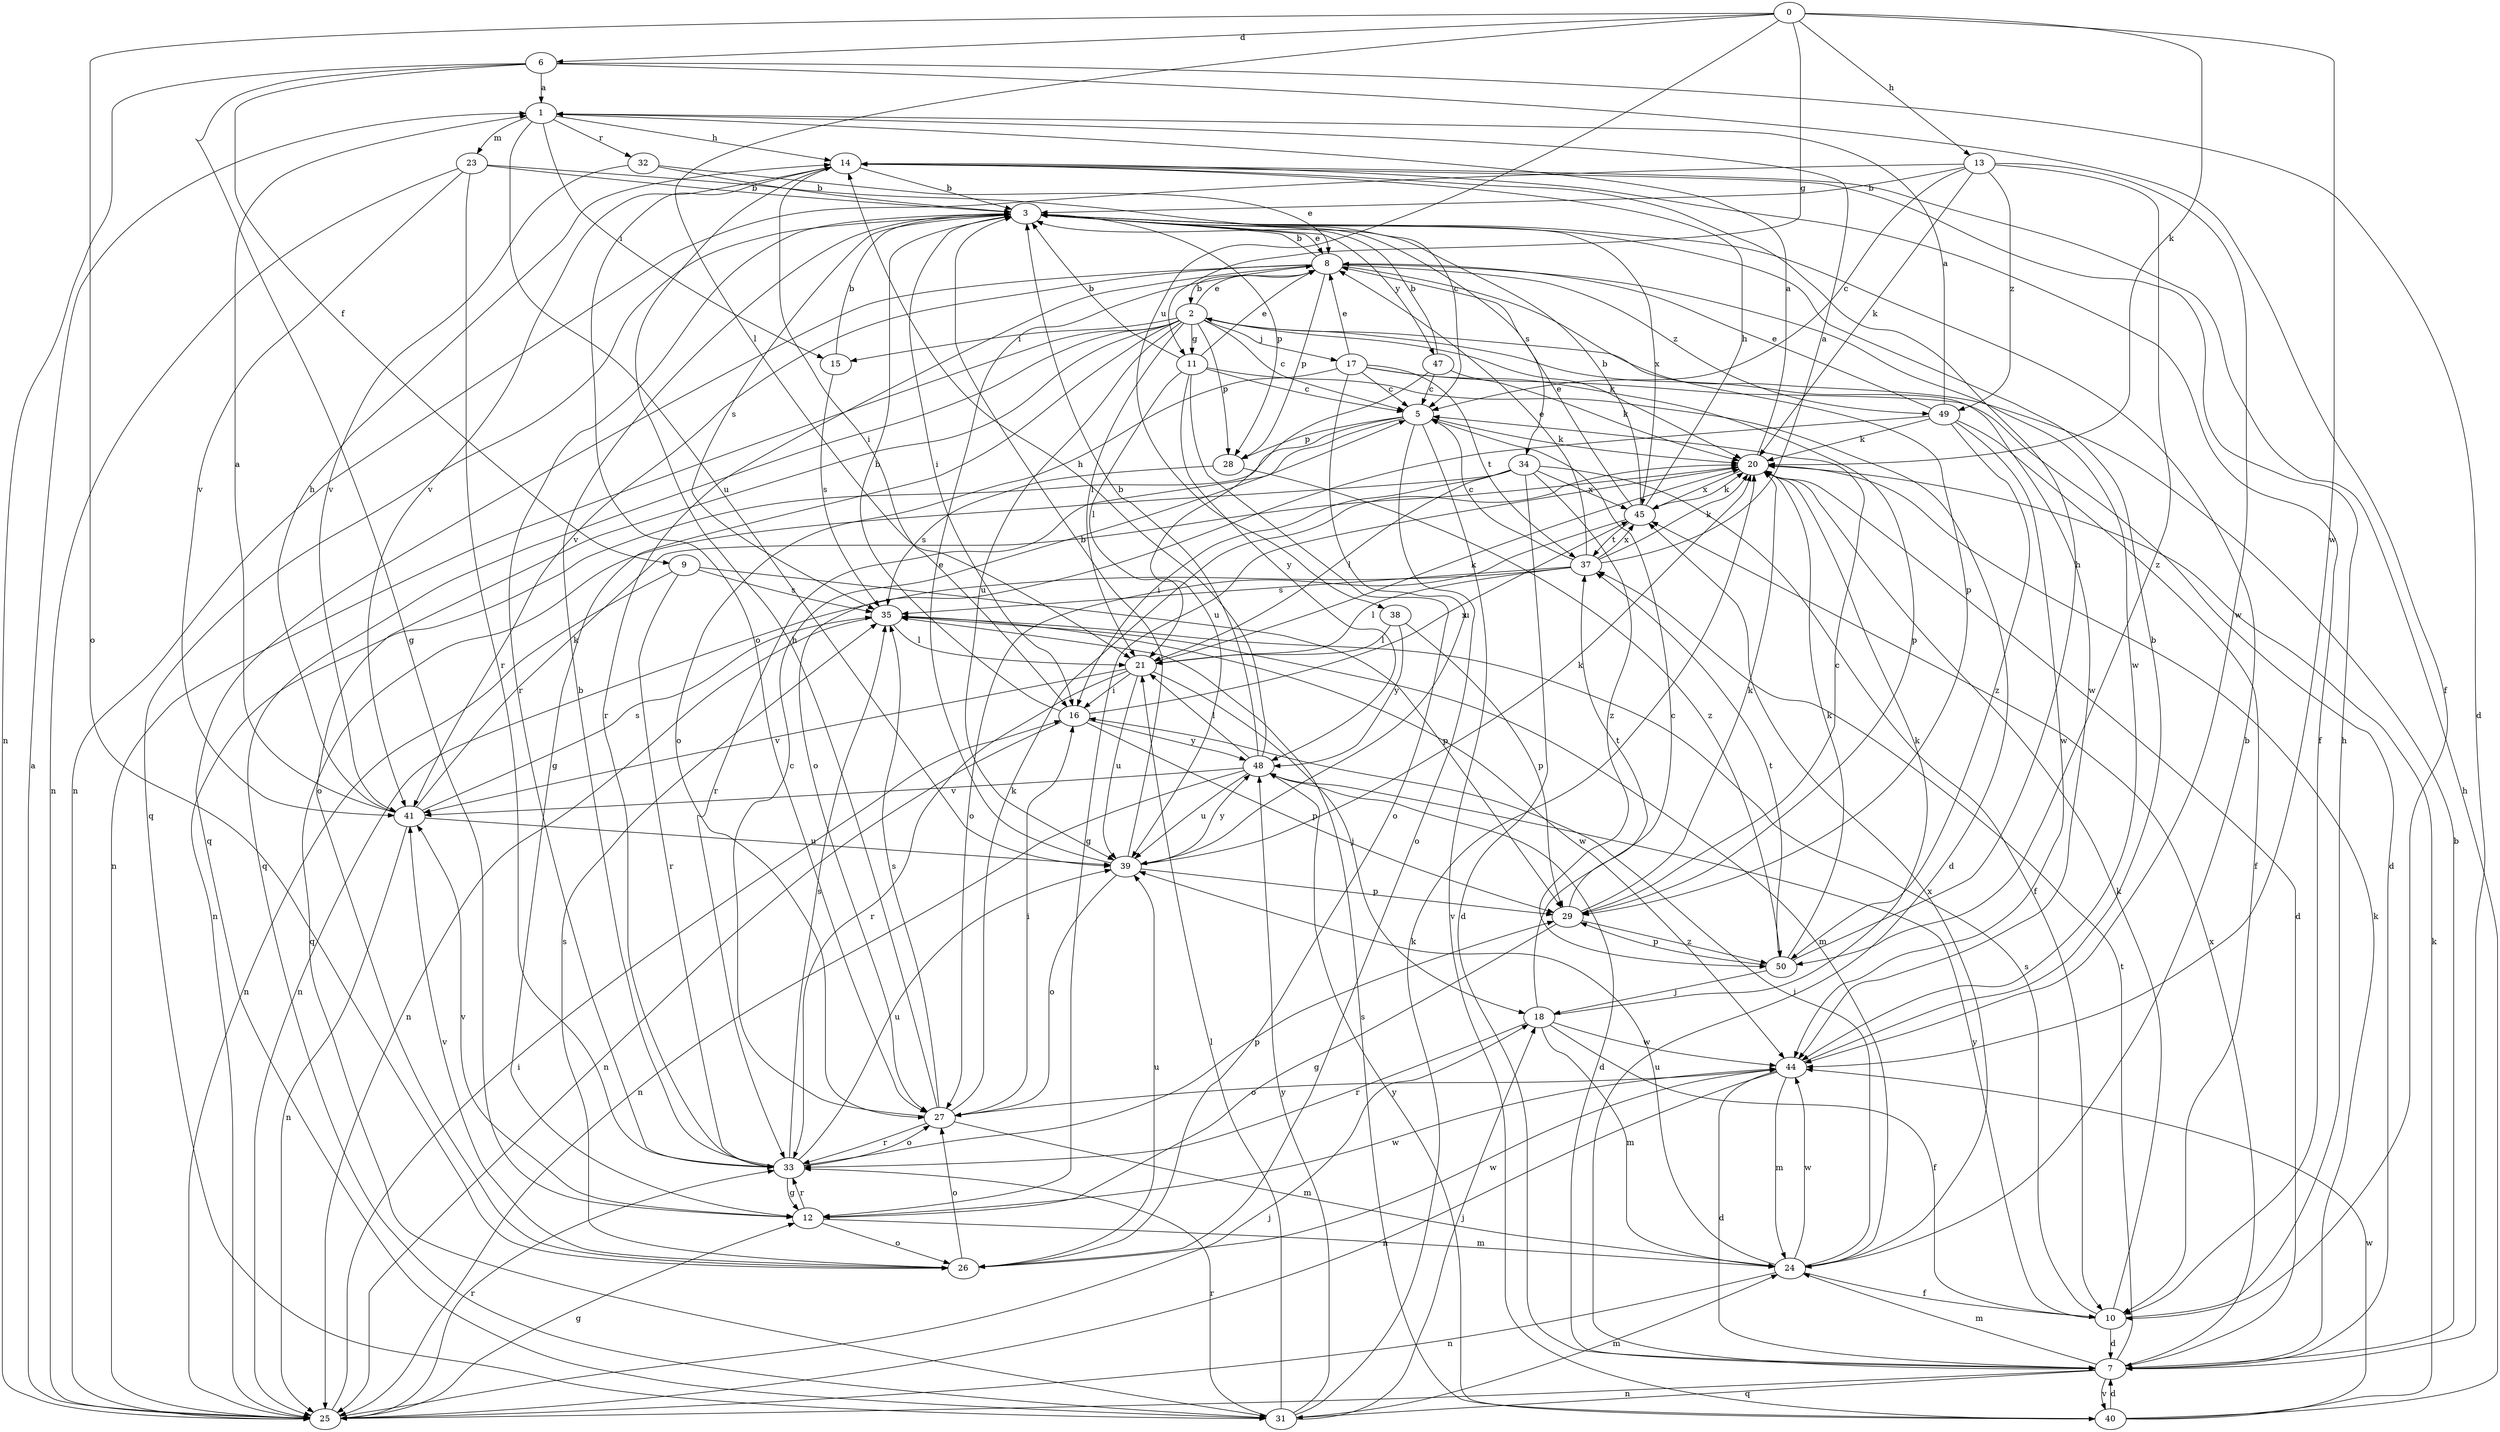 strict digraph  {
0;
1;
2;
3;
5;
6;
7;
8;
9;
10;
11;
12;
13;
14;
15;
16;
17;
18;
20;
21;
23;
24;
25;
26;
27;
28;
29;
31;
32;
33;
34;
35;
37;
38;
39;
40;
41;
44;
45;
47;
48;
49;
50;
0 -> 6  [label=d];
0 -> 11  [label=g];
0 -> 13  [label=h];
0 -> 20  [label=k];
0 -> 21  [label=l];
0 -> 26  [label=o];
0 -> 38  [label=u];
0 -> 44  [label=w];
1 -> 14  [label=h];
1 -> 15  [label=i];
1 -> 23  [label=m];
1 -> 32  [label=r];
1 -> 39  [label=u];
2 -> 5  [label=c];
2 -> 8  [label=e];
2 -> 11  [label=g];
2 -> 12  [label=g];
2 -> 15  [label=i];
2 -> 17  [label=j];
2 -> 20  [label=k];
2 -> 21  [label=l];
2 -> 25  [label=n];
2 -> 26  [label=o];
2 -> 28  [label=p];
2 -> 31  [label=q];
2 -> 39  [label=u];
2 -> 44  [label=w];
3 -> 8  [label=e];
3 -> 16  [label=i];
3 -> 28  [label=p];
3 -> 31  [label=q];
3 -> 33  [label=r];
3 -> 34  [label=s];
3 -> 35  [label=s];
3 -> 45  [label=x];
3 -> 47  [label=y];
5 -> 20  [label=k];
5 -> 25  [label=n];
5 -> 26  [label=o];
5 -> 28  [label=p];
5 -> 33  [label=r];
5 -> 40  [label=v];
6 -> 1  [label=a];
6 -> 7  [label=d];
6 -> 9  [label=f];
6 -> 10  [label=f];
6 -> 12  [label=g];
6 -> 25  [label=n];
7 -> 2  [label=b];
7 -> 20  [label=k];
7 -> 24  [label=m];
7 -> 25  [label=n];
7 -> 31  [label=q];
7 -> 37  [label=t];
7 -> 40  [label=v];
7 -> 45  [label=x];
8 -> 2  [label=b];
8 -> 3  [label=b];
8 -> 28  [label=p];
8 -> 29  [label=p];
8 -> 31  [label=q];
8 -> 33  [label=r];
8 -> 41  [label=v];
8 -> 44  [label=w];
8 -> 49  [label=z];
9 -> 25  [label=n];
9 -> 29  [label=p];
9 -> 33  [label=r];
9 -> 35  [label=s];
10 -> 7  [label=d];
10 -> 14  [label=h];
10 -> 20  [label=k];
10 -> 35  [label=s];
10 -> 48  [label=y];
11 -> 3  [label=b];
11 -> 5  [label=c];
11 -> 7  [label=d];
11 -> 8  [label=e];
11 -> 21  [label=l];
11 -> 26  [label=o];
11 -> 48  [label=y];
12 -> 24  [label=m];
12 -> 26  [label=o];
12 -> 33  [label=r];
12 -> 41  [label=v];
12 -> 44  [label=w];
13 -> 3  [label=b];
13 -> 5  [label=c];
13 -> 20  [label=k];
13 -> 25  [label=n];
13 -> 44  [label=w];
13 -> 49  [label=z];
13 -> 50  [label=z];
14 -> 3  [label=b];
14 -> 10  [label=f];
14 -> 16  [label=i];
14 -> 27  [label=o];
14 -> 41  [label=v];
15 -> 3  [label=b];
15 -> 35  [label=s];
16 -> 3  [label=b];
16 -> 25  [label=n];
16 -> 29  [label=p];
16 -> 45  [label=x];
16 -> 48  [label=y];
17 -> 5  [label=c];
17 -> 7  [label=d];
17 -> 8  [label=e];
17 -> 27  [label=o];
17 -> 29  [label=p];
17 -> 37  [label=t];
17 -> 39  [label=u];
18 -> 5  [label=c];
18 -> 10  [label=f];
18 -> 20  [label=k];
18 -> 24  [label=m];
18 -> 33  [label=r];
18 -> 44  [label=w];
20 -> 1  [label=a];
20 -> 7  [label=d];
20 -> 12  [label=g];
20 -> 45  [label=x];
21 -> 16  [label=i];
21 -> 18  [label=j];
21 -> 20  [label=k];
21 -> 33  [label=r];
21 -> 39  [label=u];
21 -> 41  [label=v];
23 -> 3  [label=b];
23 -> 5  [label=c];
23 -> 25  [label=n];
23 -> 33  [label=r];
23 -> 41  [label=v];
24 -> 3  [label=b];
24 -> 10  [label=f];
24 -> 16  [label=i];
24 -> 25  [label=n];
24 -> 39  [label=u];
24 -> 44  [label=w];
24 -> 45  [label=x];
25 -> 1  [label=a];
25 -> 12  [label=g];
25 -> 16  [label=i];
25 -> 18  [label=j];
25 -> 33  [label=r];
26 -> 27  [label=o];
26 -> 35  [label=s];
26 -> 39  [label=u];
26 -> 41  [label=v];
26 -> 44  [label=w];
27 -> 5  [label=c];
27 -> 14  [label=h];
27 -> 16  [label=i];
27 -> 20  [label=k];
27 -> 24  [label=m];
27 -> 33  [label=r];
27 -> 35  [label=s];
28 -> 35  [label=s];
28 -> 50  [label=z];
29 -> 5  [label=c];
29 -> 12  [label=g];
29 -> 20  [label=k];
29 -> 37  [label=t];
29 -> 50  [label=z];
31 -> 18  [label=j];
31 -> 20  [label=k];
31 -> 21  [label=l];
31 -> 24  [label=m];
31 -> 33  [label=r];
31 -> 48  [label=y];
32 -> 3  [label=b];
32 -> 8  [label=e];
32 -> 41  [label=v];
33 -> 3  [label=b];
33 -> 12  [label=g];
33 -> 27  [label=o];
33 -> 29  [label=p];
33 -> 35  [label=s];
33 -> 39  [label=u];
34 -> 7  [label=d];
34 -> 10  [label=f];
34 -> 16  [label=i];
34 -> 21  [label=l];
34 -> 31  [label=q];
34 -> 45  [label=x];
34 -> 50  [label=z];
35 -> 21  [label=l];
35 -> 24  [label=m];
35 -> 25  [label=n];
35 -> 44  [label=w];
37 -> 1  [label=a];
37 -> 5  [label=c];
37 -> 8  [label=e];
37 -> 20  [label=k];
37 -> 21  [label=l];
37 -> 25  [label=n];
37 -> 35  [label=s];
37 -> 45  [label=x];
38 -> 21  [label=l];
38 -> 29  [label=p];
38 -> 48  [label=y];
39 -> 3  [label=b];
39 -> 8  [label=e];
39 -> 20  [label=k];
39 -> 27  [label=o];
39 -> 29  [label=p];
39 -> 48  [label=y];
40 -> 7  [label=d];
40 -> 14  [label=h];
40 -> 20  [label=k];
40 -> 35  [label=s];
40 -> 44  [label=w];
40 -> 48  [label=y];
41 -> 1  [label=a];
41 -> 14  [label=h];
41 -> 20  [label=k];
41 -> 25  [label=n];
41 -> 35  [label=s];
41 -> 39  [label=u];
44 -> 3  [label=b];
44 -> 7  [label=d];
44 -> 24  [label=m];
44 -> 25  [label=n];
44 -> 27  [label=o];
45 -> 3  [label=b];
45 -> 8  [label=e];
45 -> 14  [label=h];
45 -> 20  [label=k];
45 -> 27  [label=o];
45 -> 37  [label=t];
47 -> 3  [label=b];
47 -> 5  [label=c];
47 -> 20  [label=k];
47 -> 39  [label=u];
48 -> 3  [label=b];
48 -> 7  [label=d];
48 -> 14  [label=h];
48 -> 21  [label=l];
48 -> 25  [label=n];
48 -> 39  [label=u];
48 -> 41  [label=v];
49 -> 1  [label=a];
49 -> 8  [label=e];
49 -> 10  [label=f];
49 -> 20  [label=k];
49 -> 27  [label=o];
49 -> 44  [label=w];
49 -> 50  [label=z];
50 -> 14  [label=h];
50 -> 18  [label=j];
50 -> 20  [label=k];
50 -> 29  [label=p];
50 -> 37  [label=t];
}

